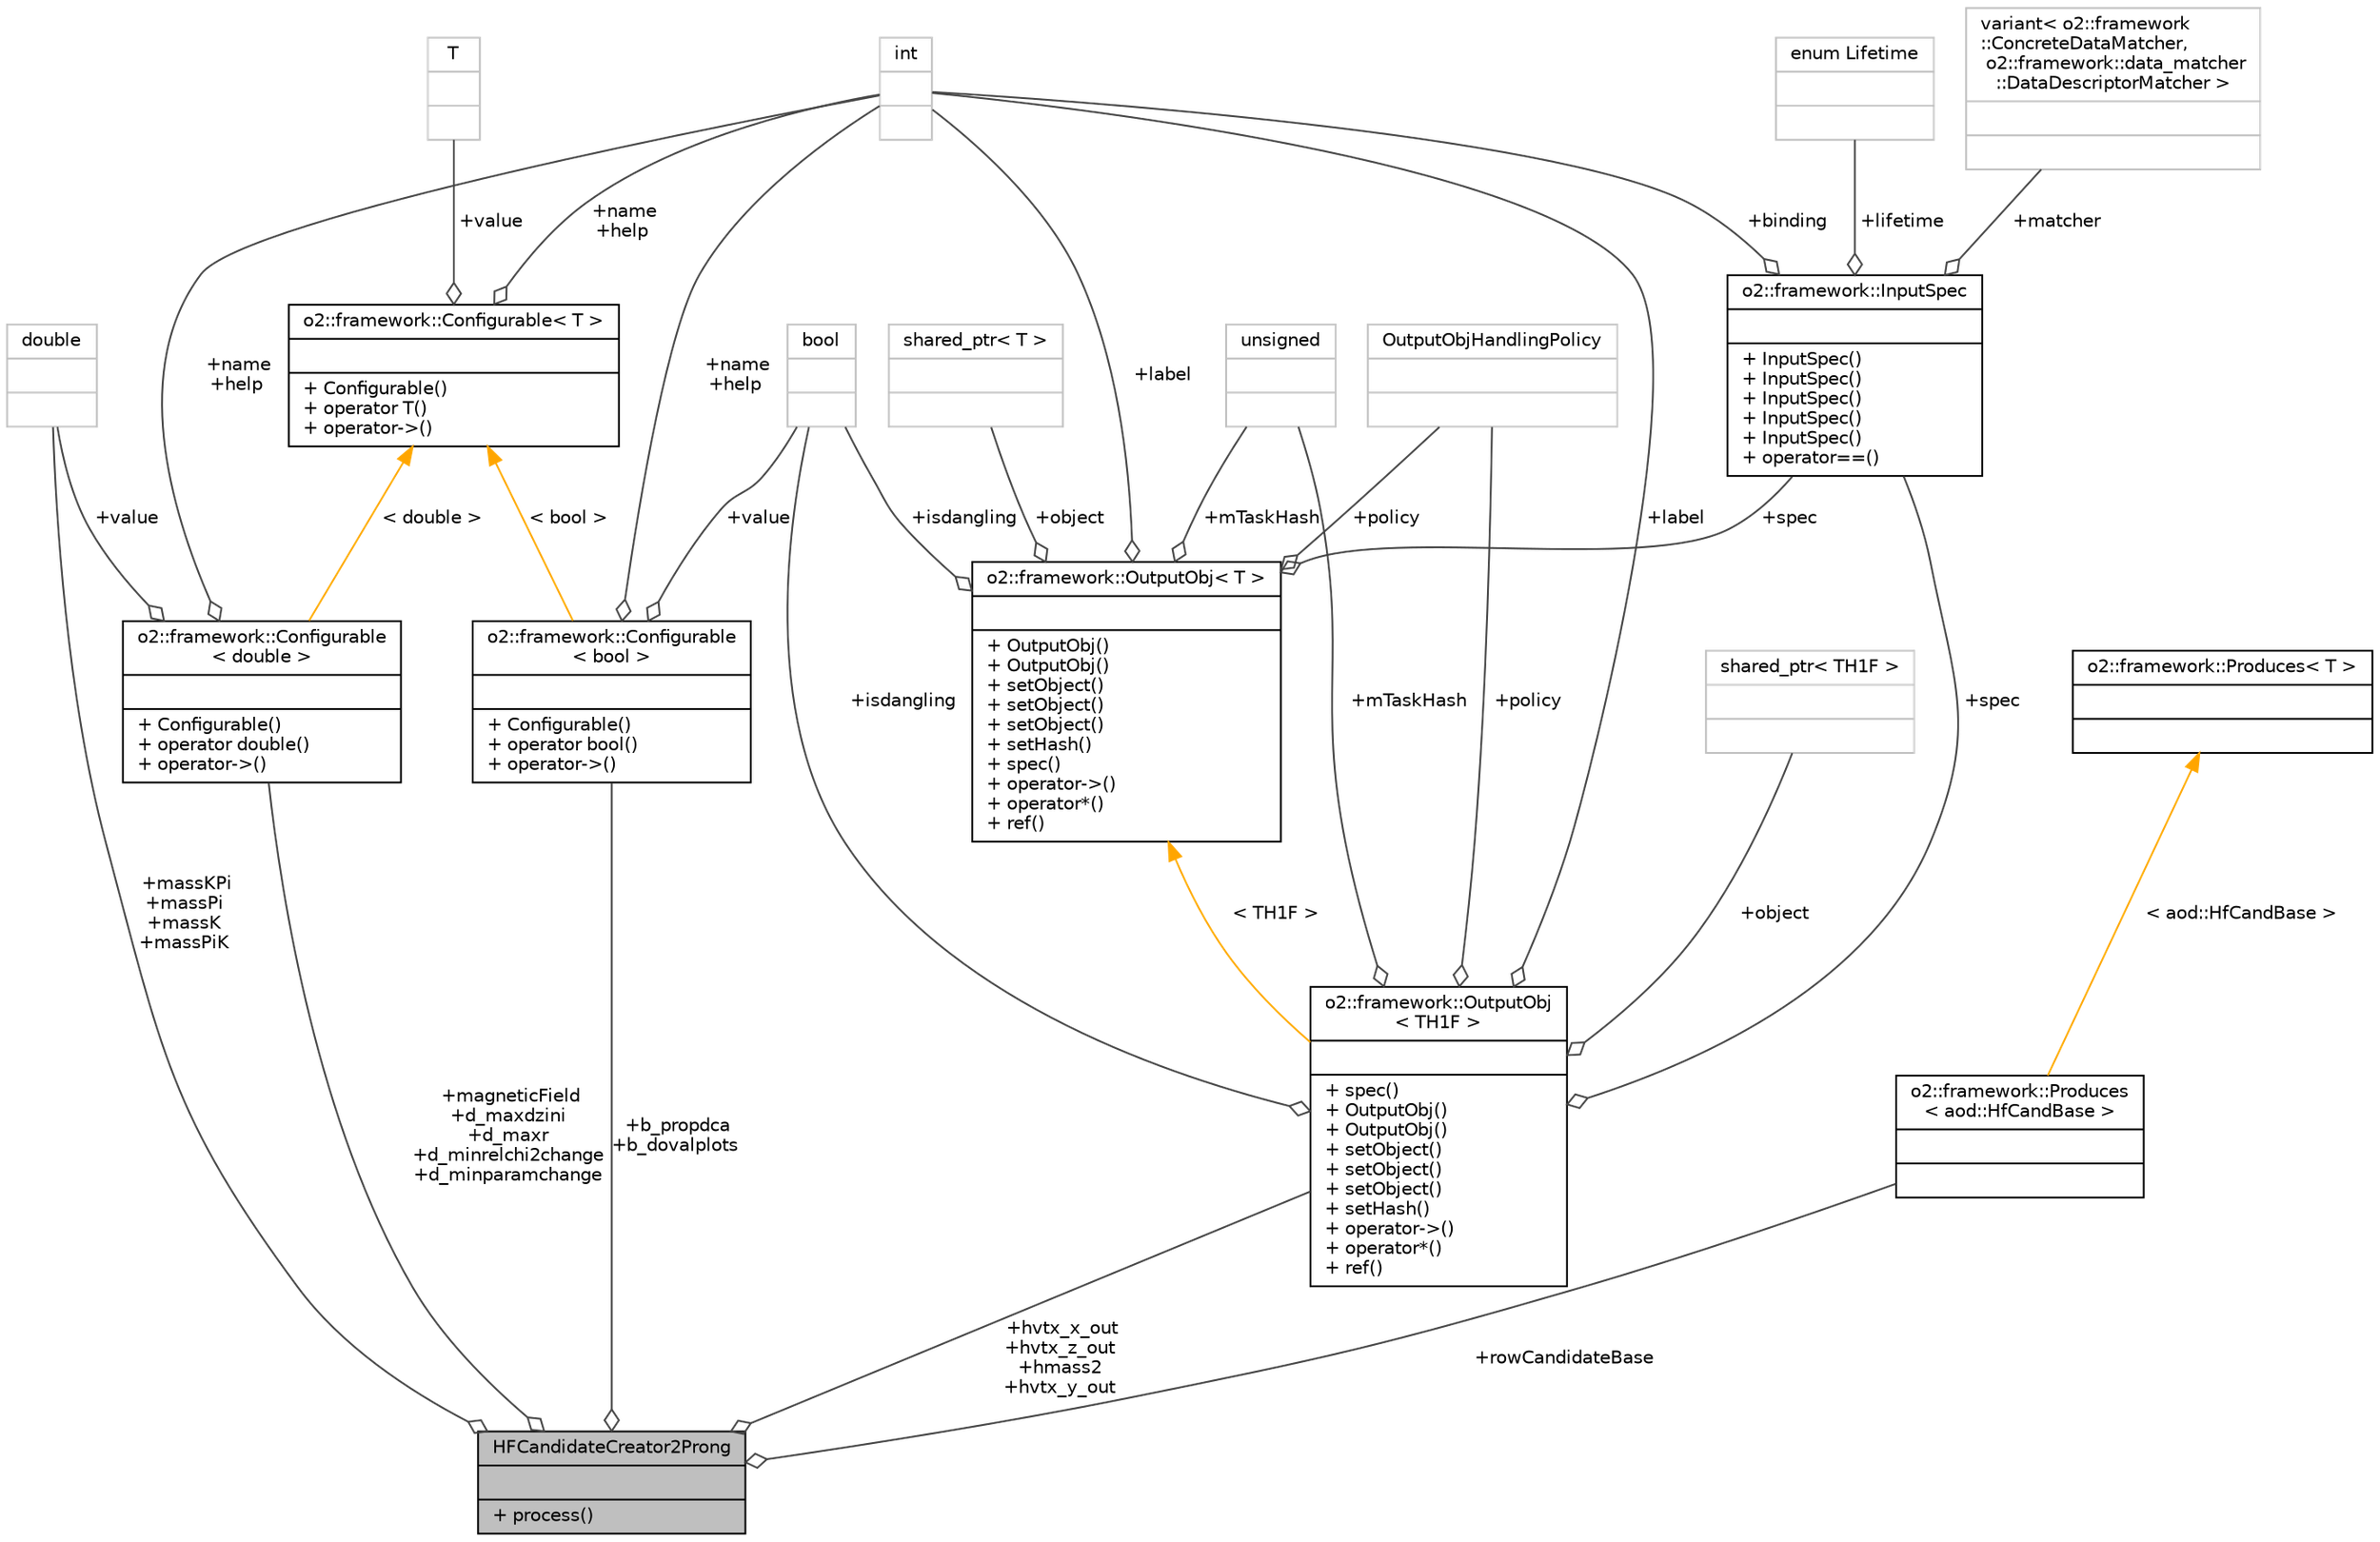 digraph "HFCandidateCreator2Prong"
{
 // INTERACTIVE_SVG=YES
  bgcolor="transparent";
  edge [fontname="Helvetica",fontsize="10",labelfontname="Helvetica",labelfontsize="10"];
  node [fontname="Helvetica",fontsize="10",shape=record];
  Node1 [label="{HFCandidateCreator2Prong\n||+ process()\l}",height=0.2,width=0.4,color="black", fillcolor="grey75", style="filled", fontcolor="black"];
  Node2 -> Node1 [color="grey25",fontsize="10",style="solid",label=" +magneticField\n+d_maxdzini\n+d_maxr\n+d_minrelchi2change\n+d_minparamchange" ,arrowhead="odiamond",fontname="Helvetica"];
  Node2 [label="{o2::framework::Configurable\l\< double \>\n||+ Configurable()\l+ operator double()\l+ operator-\>()\l}",height=0.2,width=0.4,color="black",URL="$d8/d71/structo2_1_1framework_1_1Configurable.html"];
  Node3 -> Node2 [color="grey25",fontsize="10",style="solid",label=" +value" ,arrowhead="odiamond",fontname="Helvetica"];
  Node3 [label="{double\n||}",height=0.2,width=0.4,color="grey75"];
  Node4 -> Node2 [color="grey25",fontsize="10",style="solid",label=" +name\n+help" ,arrowhead="odiamond",fontname="Helvetica"];
  Node4 [label="{int\n||}",height=0.2,width=0.4,color="grey75"];
  Node5 -> Node2 [dir="back",color="orange",fontsize="10",style="solid",label=" \< double \>" ,fontname="Helvetica"];
  Node5 [label="{o2::framework::Configurable\< T \>\n||+ Configurable()\l+ operator T()\l+ operator-\>()\l}",height=0.2,width=0.4,color="black",URL="$d8/d71/structo2_1_1framework_1_1Configurable.html"];
  Node4 -> Node5 [color="grey25",fontsize="10",style="solid",label=" +name\n+help" ,arrowhead="odiamond",fontname="Helvetica"];
  Node6 -> Node5 [color="grey25",fontsize="10",style="solid",label=" +value" ,arrowhead="odiamond",fontname="Helvetica"];
  Node6 [label="{T\n||}",height=0.2,width=0.4,color="grey75"];
  Node3 -> Node1 [color="grey25",fontsize="10",style="solid",label=" +massKPi\n+massPi\n+massK\n+massPiK" ,arrowhead="odiamond",fontname="Helvetica"];
  Node7 -> Node1 [color="grey25",fontsize="10",style="solid",label=" +b_propdca\n+b_dovalplots" ,arrowhead="odiamond",fontname="Helvetica"];
  Node7 [label="{o2::framework::Configurable\l\< bool \>\n||+ Configurable()\l+ operator bool()\l+ operator-\>()\l}",height=0.2,width=0.4,color="black",URL="$d8/d71/structo2_1_1framework_1_1Configurable.html"];
  Node4 -> Node7 [color="grey25",fontsize="10",style="solid",label=" +name\n+help" ,arrowhead="odiamond",fontname="Helvetica"];
  Node8 -> Node7 [color="grey25",fontsize="10",style="solid",label=" +value" ,arrowhead="odiamond",fontname="Helvetica"];
  Node8 [label="{bool\n||}",height=0.2,width=0.4,color="grey75"];
  Node5 -> Node7 [dir="back",color="orange",fontsize="10",style="solid",label=" \< bool \>" ,fontname="Helvetica"];
  Node9 -> Node1 [color="grey25",fontsize="10",style="solid",label=" +hvtx_x_out\n+hvtx_z_out\n+hmass2\n+hvtx_y_out" ,arrowhead="odiamond",fontname="Helvetica"];
  Node9 [label="{o2::framework::OutputObj\l\< TH1F \>\n||+ spec()\l+ OutputObj()\l+ OutputObj()\l+ setObject()\l+ setObject()\l+ setObject()\l+ setHash()\l+ operator-\>()\l+ operator*()\l+ ref()\l}",height=0.2,width=0.4,color="black",URL="$d4/d79/structo2_1_1framework_1_1OutputObj.html"];
  Node10 -> Node9 [color="grey25",fontsize="10",style="solid",label=" +policy" ,arrowhead="odiamond",fontname="Helvetica"];
  Node10 [label="{OutputObjHandlingPolicy\n||}",height=0.2,width=0.4,color="grey75"];
  Node4 -> Node9 [color="grey25",fontsize="10",style="solid",label=" +label" ,arrowhead="odiamond",fontname="Helvetica"];
  Node8 -> Node9 [color="grey25",fontsize="10",style="solid",label=" +isdangling" ,arrowhead="odiamond",fontname="Helvetica"];
  Node11 -> Node9 [color="grey25",fontsize="10",style="solid",label=" +spec" ,arrowhead="odiamond",fontname="Helvetica"];
  Node11 [label="{o2::framework::InputSpec\n||+ InputSpec()\l+ InputSpec()\l+ InputSpec()\l+ InputSpec()\l+ InputSpec()\l+ operator==()\l}",height=0.2,width=0.4,color="black",URL="$da/d96/structo2_1_1framework_1_1InputSpec.html"];
  Node12 -> Node11 [color="grey25",fontsize="10",style="solid",label=" +lifetime" ,arrowhead="odiamond",fontname="Helvetica"];
  Node12 [label="{enum Lifetime\n||}",height=0.2,width=0.4,color="grey75"];
  Node13 -> Node11 [color="grey25",fontsize="10",style="solid",label=" +matcher" ,arrowhead="odiamond",fontname="Helvetica"];
  Node13 [label="{variant\< o2::framework\l::ConcreteDataMatcher,\l o2::framework::data_matcher\l::DataDescriptorMatcher \>\n||}",height=0.2,width=0.4,color="grey75"];
  Node4 -> Node11 [color="grey25",fontsize="10",style="solid",label=" +binding" ,arrowhead="odiamond",fontname="Helvetica"];
  Node14 -> Node9 [color="grey25",fontsize="10",style="solid",label=" +mTaskHash" ,arrowhead="odiamond",fontname="Helvetica"];
  Node14 [label="{unsigned\n||}",height=0.2,width=0.4,color="grey75"];
  Node15 -> Node9 [color="grey25",fontsize="10",style="solid",label=" +object" ,arrowhead="odiamond",fontname="Helvetica"];
  Node15 [label="{shared_ptr\< TH1F \>\n||}",height=0.2,width=0.4,color="grey75"];
  Node16 -> Node9 [dir="back",color="orange",fontsize="10",style="solid",label=" \< TH1F \>" ,fontname="Helvetica"];
  Node16 [label="{o2::framework::OutputObj\< T \>\n||+ OutputObj()\l+ OutputObj()\l+ setObject()\l+ setObject()\l+ setObject()\l+ setHash()\l+ spec()\l+ operator-\>()\l+ operator*()\l+ ref()\l}",height=0.2,width=0.4,color="black",URL="$d4/d79/structo2_1_1framework_1_1OutputObj.html"];
  Node10 -> Node16 [color="grey25",fontsize="10",style="solid",label=" +policy" ,arrowhead="odiamond",fontname="Helvetica"];
  Node4 -> Node16 [color="grey25",fontsize="10",style="solid",label=" +label" ,arrowhead="odiamond",fontname="Helvetica"];
  Node17 -> Node16 [color="grey25",fontsize="10",style="solid",label=" +object" ,arrowhead="odiamond",fontname="Helvetica"];
  Node17 [label="{shared_ptr\< T \>\n||}",height=0.2,width=0.4,color="grey75"];
  Node8 -> Node16 [color="grey25",fontsize="10",style="solid",label=" +isdangling" ,arrowhead="odiamond",fontname="Helvetica"];
  Node11 -> Node16 [color="grey25",fontsize="10",style="solid",label=" +spec" ,arrowhead="odiamond",fontname="Helvetica"];
  Node14 -> Node16 [color="grey25",fontsize="10",style="solid",label=" +mTaskHash" ,arrowhead="odiamond",fontname="Helvetica"];
  Node18 -> Node1 [color="grey25",fontsize="10",style="solid",label=" +rowCandidateBase" ,arrowhead="odiamond",fontname="Helvetica"];
  Node18 [label="{o2::framework::Produces\l\< aod::HfCandBase \>\n||}",height=0.2,width=0.4,color="black",URL="$d6/d86/structo2_1_1framework_1_1Produces.html"];
  Node19 -> Node18 [dir="back",color="orange",fontsize="10",style="solid",label=" \< aod::HfCandBase \>" ,fontname="Helvetica"];
  Node19 [label="{o2::framework::Produces\< T \>\n||}",height=0.2,width=0.4,color="black",URL="$d6/d86/structo2_1_1framework_1_1Produces.html"];
}
